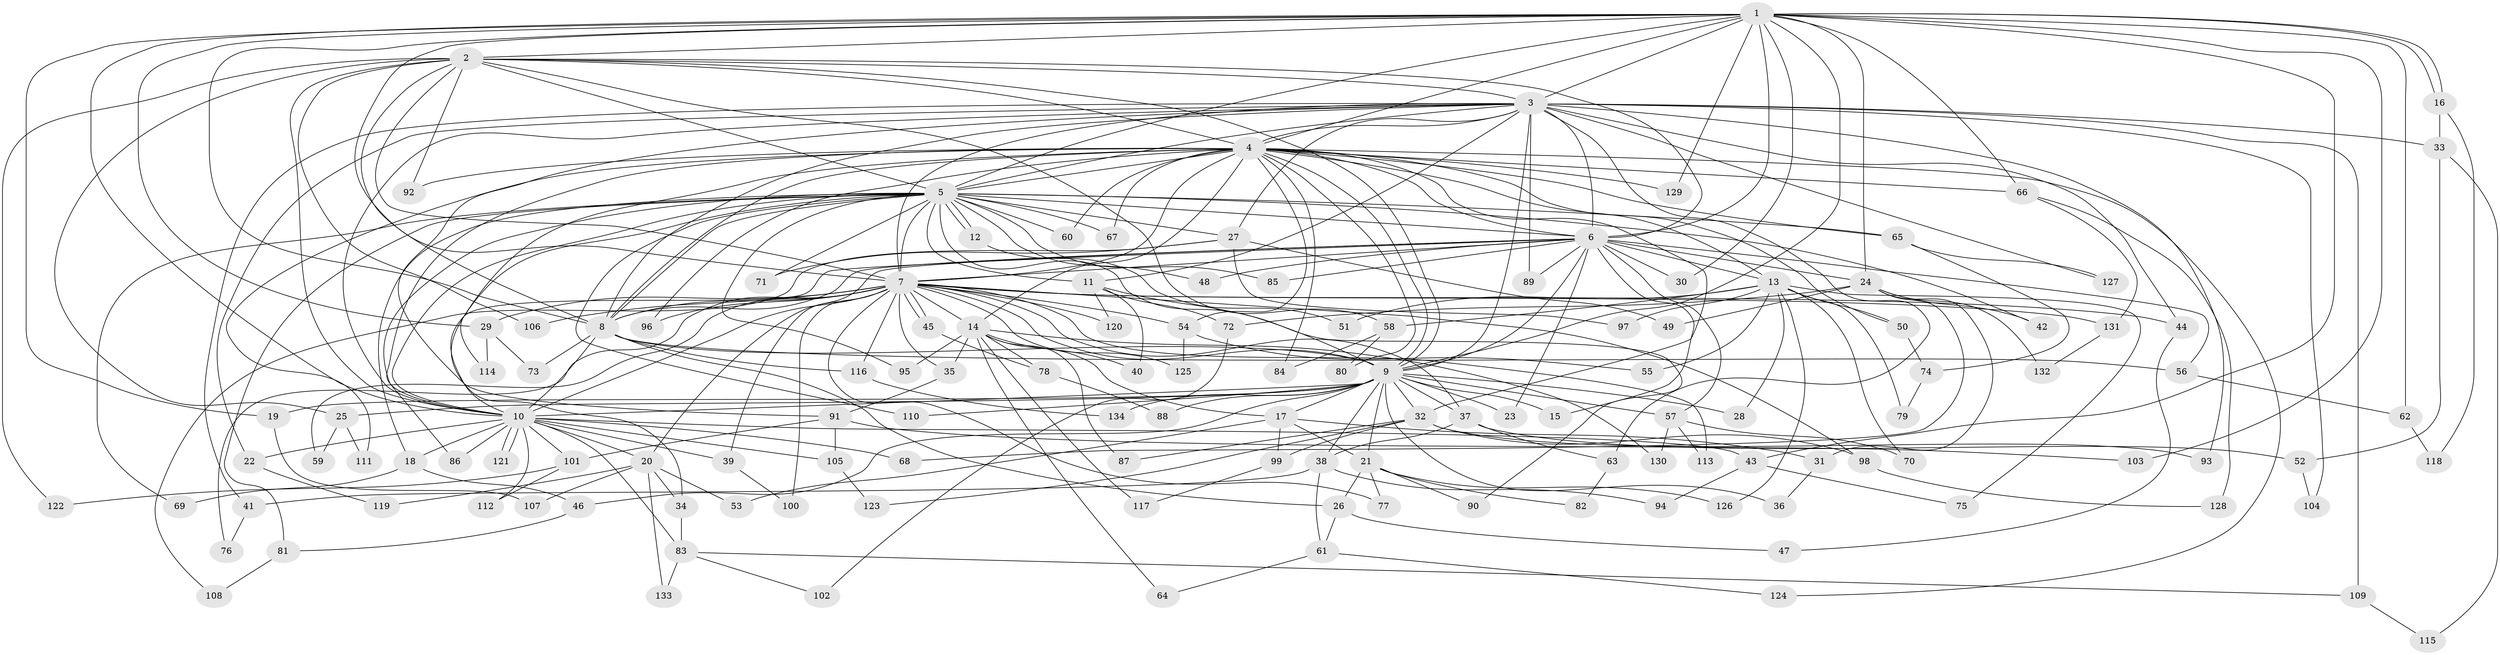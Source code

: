 // coarse degree distribution, {12: 0.025, 22: 0.025, 23: 0.05, 15: 0.025, 10: 0.025, 6: 0.125, 3: 0.125, 8: 0.025, 9: 0.05, 2: 0.35, 4: 0.075, 7: 0.05, 5: 0.025, 1: 0.025}
// Generated by graph-tools (version 1.1) at 2025/17/03/04/25 18:17:56]
// undirected, 134 vertices, 293 edges
graph export_dot {
graph [start="1"]
  node [color=gray90,style=filled];
  1;
  2;
  3;
  4;
  5;
  6;
  7;
  8;
  9;
  10;
  11;
  12;
  13;
  14;
  15;
  16;
  17;
  18;
  19;
  20;
  21;
  22;
  23;
  24;
  25;
  26;
  27;
  28;
  29;
  30;
  31;
  32;
  33;
  34;
  35;
  36;
  37;
  38;
  39;
  40;
  41;
  42;
  43;
  44;
  45;
  46;
  47;
  48;
  49;
  50;
  51;
  52;
  53;
  54;
  55;
  56;
  57;
  58;
  59;
  60;
  61;
  62;
  63;
  64;
  65;
  66;
  67;
  68;
  69;
  70;
  71;
  72;
  73;
  74;
  75;
  76;
  77;
  78;
  79;
  80;
  81;
  82;
  83;
  84;
  85;
  86;
  87;
  88;
  89;
  90;
  91;
  92;
  93;
  94;
  95;
  96;
  97;
  98;
  99;
  100;
  101;
  102;
  103;
  104;
  105;
  106;
  107;
  108;
  109;
  110;
  111;
  112;
  113;
  114;
  115;
  116;
  117;
  118;
  119;
  120;
  121;
  122;
  123;
  124;
  125;
  126;
  127;
  128;
  129;
  130;
  131;
  132;
  133;
  134;
  1 -- 2;
  1 -- 3;
  1 -- 4;
  1 -- 5;
  1 -- 6;
  1 -- 7;
  1 -- 8;
  1 -- 9;
  1 -- 10;
  1 -- 16;
  1 -- 16;
  1 -- 19;
  1 -- 24;
  1 -- 29;
  1 -- 30;
  1 -- 43;
  1 -- 62;
  1 -- 66;
  1 -- 103;
  1 -- 129;
  2 -- 3;
  2 -- 4;
  2 -- 5;
  2 -- 6;
  2 -- 7;
  2 -- 8;
  2 -- 9;
  2 -- 10;
  2 -- 25;
  2 -- 58;
  2 -- 92;
  2 -- 106;
  2 -- 122;
  3 -- 4;
  3 -- 5;
  3 -- 6;
  3 -- 7;
  3 -- 8;
  3 -- 9;
  3 -- 10;
  3 -- 11;
  3 -- 22;
  3 -- 27;
  3 -- 33;
  3 -- 41;
  3 -- 44;
  3 -- 63;
  3 -- 89;
  3 -- 91;
  3 -- 93;
  3 -- 104;
  3 -- 109;
  3 -- 127;
  4 -- 5;
  4 -- 6;
  4 -- 7;
  4 -- 8;
  4 -- 9;
  4 -- 10;
  4 -- 13;
  4 -- 14;
  4 -- 32;
  4 -- 34;
  4 -- 50;
  4 -- 54;
  4 -- 60;
  4 -- 65;
  4 -- 66;
  4 -- 67;
  4 -- 80;
  4 -- 84;
  4 -- 92;
  4 -- 96;
  4 -- 111;
  4 -- 124;
  4 -- 129;
  5 -- 6;
  5 -- 7;
  5 -- 8;
  5 -- 9;
  5 -- 10;
  5 -- 11;
  5 -- 12;
  5 -- 12;
  5 -- 18;
  5 -- 27;
  5 -- 42;
  5 -- 48;
  5 -- 60;
  5 -- 65;
  5 -- 67;
  5 -- 69;
  5 -- 71;
  5 -- 81;
  5 -- 85;
  5 -- 86;
  5 -- 95;
  5 -- 110;
  5 -- 114;
  6 -- 7;
  6 -- 8;
  6 -- 9;
  6 -- 10;
  6 -- 13;
  6 -- 15;
  6 -- 23;
  6 -- 24;
  6 -- 30;
  6 -- 39;
  6 -- 48;
  6 -- 56;
  6 -- 57;
  6 -- 85;
  6 -- 89;
  7 -- 8;
  7 -- 9;
  7 -- 10;
  7 -- 14;
  7 -- 20;
  7 -- 29;
  7 -- 35;
  7 -- 37;
  7 -- 44;
  7 -- 45;
  7 -- 45;
  7 -- 54;
  7 -- 59;
  7 -- 76;
  7 -- 77;
  7 -- 96;
  7 -- 98;
  7 -- 100;
  7 -- 106;
  7 -- 113;
  7 -- 116;
  7 -- 120;
  7 -- 125;
  7 -- 131;
  8 -- 9;
  8 -- 10;
  8 -- 26;
  8 -- 56;
  8 -- 73;
  8 -- 116;
  9 -- 10;
  9 -- 15;
  9 -- 17;
  9 -- 19;
  9 -- 21;
  9 -- 23;
  9 -- 25;
  9 -- 28;
  9 -- 32;
  9 -- 36;
  9 -- 37;
  9 -- 38;
  9 -- 46;
  9 -- 57;
  9 -- 88;
  9 -- 110;
  9 -- 134;
  10 -- 18;
  10 -- 20;
  10 -- 22;
  10 -- 39;
  10 -- 43;
  10 -- 68;
  10 -- 83;
  10 -- 86;
  10 -- 101;
  10 -- 105;
  10 -- 112;
  10 -- 121;
  10 -- 121;
  11 -- 40;
  11 -- 72;
  11 -- 90;
  11 -- 120;
  12 -- 51;
  13 -- 28;
  13 -- 50;
  13 -- 51;
  13 -- 55;
  13 -- 58;
  13 -- 70;
  13 -- 75;
  13 -- 79;
  13 -- 97;
  13 -- 126;
  14 -- 17;
  14 -- 35;
  14 -- 40;
  14 -- 64;
  14 -- 78;
  14 -- 87;
  14 -- 95;
  14 -- 117;
  14 -- 130;
  16 -- 33;
  16 -- 118;
  17 -- 21;
  17 -- 31;
  17 -- 53;
  17 -- 99;
  18 -- 46;
  18 -- 69;
  19 -- 107;
  20 -- 34;
  20 -- 53;
  20 -- 107;
  20 -- 119;
  20 -- 133;
  21 -- 26;
  21 -- 77;
  21 -- 82;
  21 -- 90;
  21 -- 126;
  22 -- 119;
  24 -- 31;
  24 -- 42;
  24 -- 49;
  24 -- 68;
  24 -- 72;
  24 -- 132;
  25 -- 59;
  25 -- 111;
  26 -- 47;
  26 -- 61;
  27 -- 49;
  27 -- 71;
  27 -- 97;
  27 -- 108;
  29 -- 73;
  29 -- 114;
  31 -- 36;
  32 -- 87;
  32 -- 93;
  32 -- 98;
  32 -- 99;
  32 -- 123;
  33 -- 52;
  33 -- 115;
  34 -- 83;
  35 -- 91;
  37 -- 38;
  37 -- 52;
  37 -- 63;
  38 -- 41;
  38 -- 61;
  38 -- 94;
  39 -- 100;
  41 -- 76;
  43 -- 75;
  43 -- 94;
  44 -- 47;
  45 -- 78;
  46 -- 81;
  50 -- 74;
  52 -- 104;
  54 -- 55;
  54 -- 125;
  56 -- 62;
  57 -- 70;
  57 -- 113;
  57 -- 130;
  58 -- 80;
  58 -- 84;
  61 -- 64;
  61 -- 124;
  62 -- 118;
  63 -- 82;
  65 -- 74;
  65 -- 127;
  66 -- 128;
  66 -- 131;
  72 -- 102;
  74 -- 79;
  78 -- 88;
  81 -- 108;
  83 -- 102;
  83 -- 109;
  83 -- 133;
  91 -- 101;
  91 -- 103;
  91 -- 105;
  98 -- 128;
  99 -- 117;
  101 -- 112;
  101 -- 122;
  105 -- 123;
  109 -- 115;
  116 -- 134;
  131 -- 132;
}
